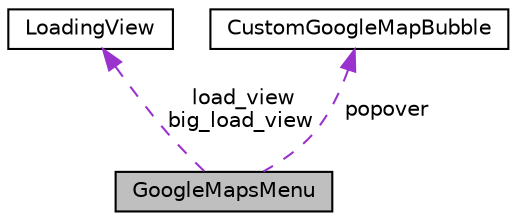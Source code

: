 digraph G
{
  edge [fontname="Helvetica",fontsize="10",labelfontname="Helvetica",labelfontsize="10"];
  node [fontname="Helvetica",fontsize="10",shape=record];
  Node1 [label="GoogleMapsMenu",height=0.2,width=0.4,color="black", fillcolor="grey75", style="filled" fontcolor="black"];
  Node2 -> Node1 [dir="back",color="darkorchid3",fontsize="10",style="dashed",label=" load_view\nbig_load_view" ,fontname="Helvetica"];
  Node2 [label="LoadingView",height=0.2,width=0.4,color="black", fillcolor="white", style="filled",URL="$interface_loading_view.html"];
  Node3 -> Node1 [dir="back",color="darkorchid3",fontsize="10",style="dashed",label=" popover" ,fontname="Helvetica"];
  Node3 [label="CustomGoogleMapBubble",height=0.2,width=0.4,color="black", fillcolor="white", style="filled",URL="$interface_custom_google_map_bubble.html"];
}
